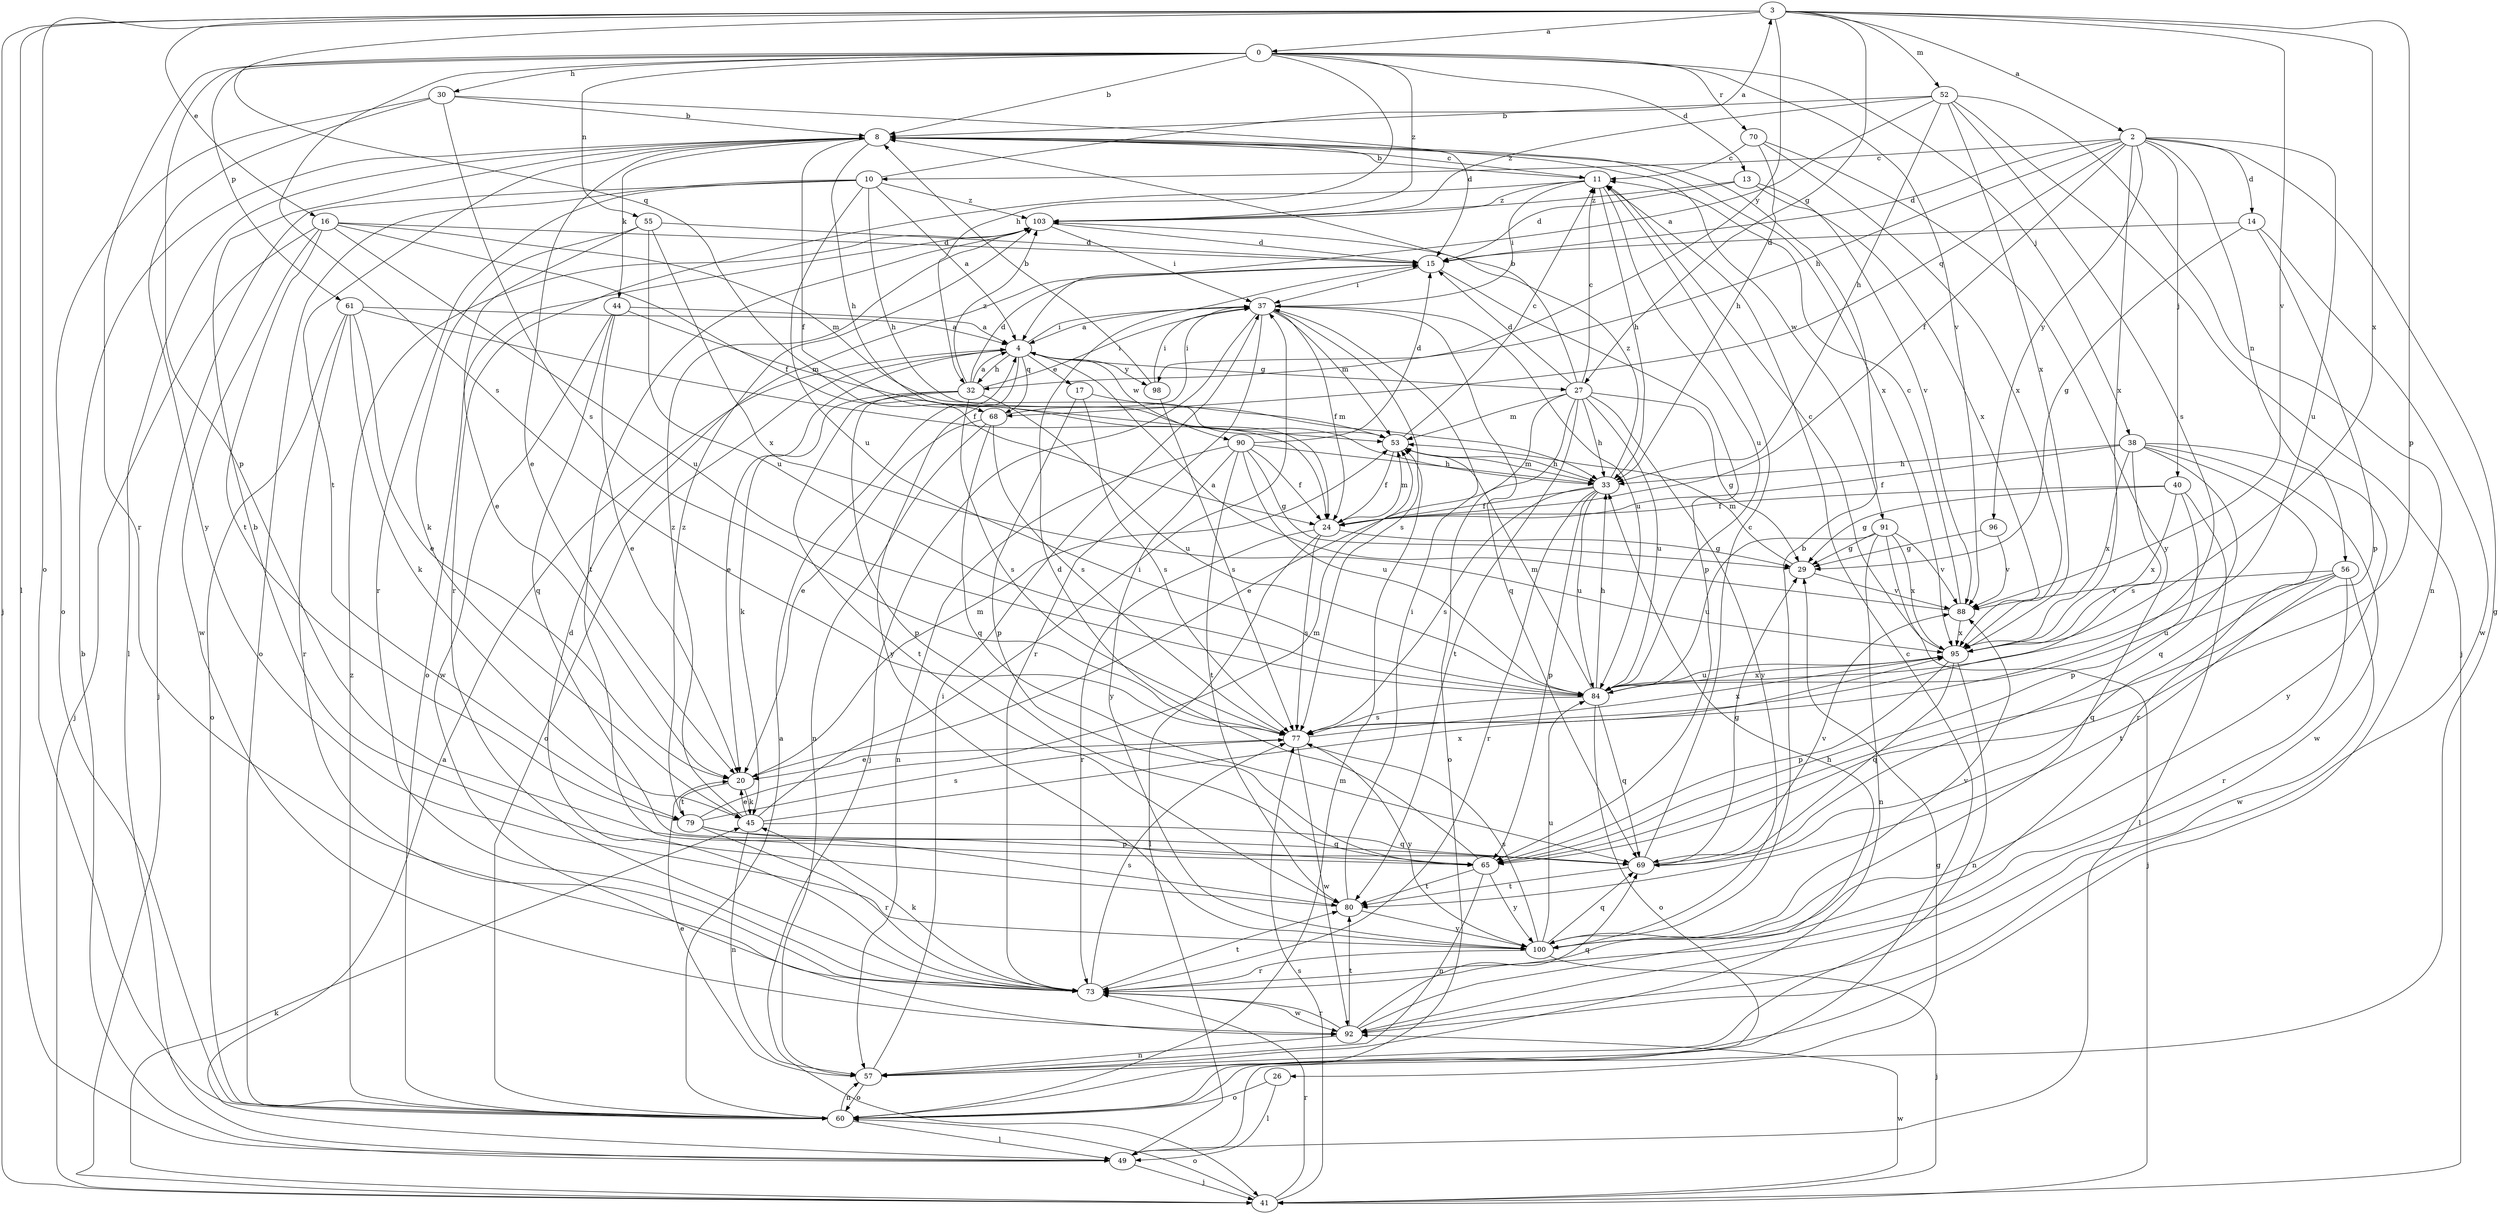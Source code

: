 strict digraph  {
0;
2;
3;
4;
8;
10;
11;
13;
14;
15;
16;
17;
20;
24;
26;
27;
29;
30;
32;
33;
37;
38;
40;
41;
44;
45;
49;
52;
53;
55;
56;
57;
60;
61;
65;
68;
69;
70;
73;
77;
79;
80;
84;
88;
90;
91;
92;
95;
96;
98;
100;
103;
0 -> 8  [label=b];
0 -> 13  [label=d];
0 -> 30  [label=h];
0 -> 32  [label=h];
0 -> 38  [label=j];
0 -> 55  [label=n];
0 -> 61  [label=p];
0 -> 65  [label=p];
0 -> 70  [label=r];
0 -> 73  [label=r];
0 -> 77  [label=s];
0 -> 88  [label=v];
0 -> 103  [label=z];
2 -> 10  [label=c];
2 -> 14  [label=d];
2 -> 15  [label=d];
2 -> 24  [label=f];
2 -> 26  [label=g];
2 -> 32  [label=h];
2 -> 40  [label=j];
2 -> 56  [label=n];
2 -> 68  [label=q];
2 -> 84  [label=u];
2 -> 95  [label=x];
2 -> 96  [label=y];
3 -> 0  [label=a];
3 -> 2  [label=a];
3 -> 16  [label=e];
3 -> 27  [label=g];
3 -> 41  [label=j];
3 -> 49  [label=l];
3 -> 52  [label=m];
3 -> 60  [label=o];
3 -> 65  [label=p];
3 -> 68  [label=q];
3 -> 88  [label=v];
3 -> 95  [label=x];
3 -> 98  [label=y];
4 -> 17  [label=e];
4 -> 20  [label=e];
4 -> 27  [label=g];
4 -> 32  [label=h];
4 -> 37  [label=i];
4 -> 60  [label=o];
4 -> 68  [label=q];
4 -> 90  [label=w];
4 -> 98  [label=y];
4 -> 100  [label=y];
8 -> 11  [label=c];
8 -> 20  [label=e];
8 -> 24  [label=f];
8 -> 33  [label=h];
8 -> 44  [label=k];
8 -> 49  [label=l];
8 -> 79  [label=t];
8 -> 91  [label=w];
8 -> 95  [label=x];
10 -> 3  [label=a];
10 -> 4  [label=a];
10 -> 33  [label=h];
10 -> 41  [label=j];
10 -> 60  [label=o];
10 -> 73  [label=r];
10 -> 84  [label=u];
10 -> 103  [label=z];
11 -> 8  [label=b];
11 -> 33  [label=h];
11 -> 37  [label=i];
11 -> 73  [label=r];
11 -> 84  [label=u];
11 -> 103  [label=z];
13 -> 15  [label=d];
13 -> 88  [label=v];
13 -> 95  [label=x];
13 -> 103  [label=z];
14 -> 15  [label=d];
14 -> 29  [label=g];
14 -> 65  [label=p];
14 -> 92  [label=w];
15 -> 37  [label=i];
15 -> 65  [label=p];
16 -> 15  [label=d];
16 -> 24  [label=f];
16 -> 41  [label=j];
16 -> 53  [label=m];
16 -> 79  [label=t];
16 -> 84  [label=u];
16 -> 92  [label=w];
17 -> 53  [label=m];
17 -> 65  [label=p];
17 -> 77  [label=s];
20 -> 45  [label=k];
20 -> 53  [label=m];
20 -> 79  [label=t];
24 -> 29  [label=g];
24 -> 49  [label=l];
24 -> 53  [label=m];
24 -> 73  [label=r];
24 -> 77  [label=s];
26 -> 49  [label=l];
26 -> 60  [label=o];
27 -> 8  [label=b];
27 -> 11  [label=c];
27 -> 15  [label=d];
27 -> 20  [label=e];
27 -> 29  [label=g];
27 -> 33  [label=h];
27 -> 53  [label=m];
27 -> 60  [label=o];
27 -> 80  [label=t];
27 -> 84  [label=u];
27 -> 100  [label=y];
29 -> 53  [label=m];
29 -> 88  [label=v];
30 -> 8  [label=b];
30 -> 15  [label=d];
30 -> 60  [label=o];
30 -> 77  [label=s];
30 -> 100  [label=y];
32 -> 4  [label=a];
32 -> 15  [label=d];
32 -> 37  [label=i];
32 -> 45  [label=k];
32 -> 65  [label=p];
32 -> 77  [label=s];
32 -> 80  [label=t];
32 -> 84  [label=u];
32 -> 103  [label=z];
33 -> 24  [label=f];
33 -> 53  [label=m];
33 -> 65  [label=p];
33 -> 73  [label=r];
33 -> 77  [label=s];
33 -> 84  [label=u];
33 -> 103  [label=z];
37 -> 4  [label=a];
37 -> 24  [label=f];
37 -> 41  [label=j];
37 -> 53  [label=m];
37 -> 69  [label=q];
37 -> 73  [label=r];
37 -> 77  [label=s];
37 -> 84  [label=u];
38 -> 24  [label=f];
38 -> 33  [label=h];
38 -> 69  [label=q];
38 -> 73  [label=r];
38 -> 77  [label=s];
38 -> 92  [label=w];
38 -> 95  [label=x];
38 -> 100  [label=y];
40 -> 24  [label=f];
40 -> 29  [label=g];
40 -> 49  [label=l];
40 -> 65  [label=p];
40 -> 95  [label=x];
41 -> 45  [label=k];
41 -> 60  [label=o];
41 -> 73  [label=r];
41 -> 77  [label=s];
41 -> 92  [label=w];
44 -> 4  [label=a];
44 -> 20  [label=e];
44 -> 53  [label=m];
44 -> 69  [label=q];
44 -> 92  [label=w];
45 -> 20  [label=e];
45 -> 37  [label=i];
45 -> 57  [label=n];
45 -> 69  [label=q];
45 -> 95  [label=x];
45 -> 103  [label=z];
49 -> 4  [label=a];
49 -> 8  [label=b];
49 -> 29  [label=g];
49 -> 41  [label=j];
52 -> 4  [label=a];
52 -> 8  [label=b];
52 -> 33  [label=h];
52 -> 41  [label=j];
52 -> 57  [label=n];
52 -> 77  [label=s];
52 -> 95  [label=x];
52 -> 103  [label=z];
53 -> 11  [label=c];
53 -> 24  [label=f];
53 -> 33  [label=h];
55 -> 15  [label=d];
55 -> 20  [label=e];
55 -> 45  [label=k];
55 -> 84  [label=u];
55 -> 95  [label=x];
56 -> 69  [label=q];
56 -> 73  [label=r];
56 -> 80  [label=t];
56 -> 84  [label=u];
56 -> 88  [label=v];
56 -> 92  [label=w];
57 -> 20  [label=e];
57 -> 37  [label=i];
57 -> 60  [label=o];
60 -> 4  [label=a];
60 -> 11  [label=c];
60 -> 49  [label=l];
60 -> 53  [label=m];
60 -> 57  [label=n];
60 -> 103  [label=z];
61 -> 4  [label=a];
61 -> 20  [label=e];
61 -> 24  [label=f];
61 -> 45  [label=k];
61 -> 60  [label=o];
61 -> 73  [label=r];
65 -> 15  [label=d];
65 -> 57  [label=n];
65 -> 80  [label=t];
65 -> 100  [label=y];
68 -> 20  [label=e];
68 -> 37  [label=i];
68 -> 57  [label=n];
68 -> 69  [label=q];
68 -> 77  [label=s];
69 -> 11  [label=c];
69 -> 29  [label=g];
69 -> 80  [label=t];
69 -> 88  [label=v];
70 -> 11  [label=c];
70 -> 33  [label=h];
70 -> 95  [label=x];
70 -> 100  [label=y];
73 -> 15  [label=d];
73 -> 45  [label=k];
73 -> 77  [label=s];
73 -> 80  [label=t];
73 -> 92  [label=w];
77 -> 20  [label=e];
77 -> 92  [label=w];
77 -> 95  [label=x];
77 -> 100  [label=y];
79 -> 53  [label=m];
79 -> 65  [label=p];
79 -> 69  [label=q];
79 -> 73  [label=r];
79 -> 77  [label=s];
79 -> 103  [label=z];
80 -> 8  [label=b];
80 -> 37  [label=i];
80 -> 100  [label=y];
84 -> 33  [label=h];
84 -> 53  [label=m];
84 -> 60  [label=o];
84 -> 69  [label=q];
84 -> 77  [label=s];
84 -> 95  [label=x];
88 -> 4  [label=a];
88 -> 11  [label=c];
88 -> 95  [label=x];
90 -> 15  [label=d];
90 -> 24  [label=f];
90 -> 29  [label=g];
90 -> 33  [label=h];
90 -> 57  [label=n];
90 -> 80  [label=t];
90 -> 84  [label=u];
90 -> 100  [label=y];
91 -> 29  [label=g];
91 -> 41  [label=j];
91 -> 57  [label=n];
91 -> 84  [label=u];
91 -> 88  [label=v];
91 -> 95  [label=x];
92 -> 33  [label=h];
92 -> 57  [label=n];
92 -> 69  [label=q];
92 -> 73  [label=r];
92 -> 80  [label=t];
95 -> 11  [label=c];
95 -> 57  [label=n];
95 -> 65  [label=p];
95 -> 69  [label=q];
95 -> 84  [label=u];
96 -> 29  [label=g];
96 -> 88  [label=v];
98 -> 8  [label=b];
98 -> 37  [label=i];
98 -> 77  [label=s];
100 -> 8  [label=b];
100 -> 41  [label=j];
100 -> 69  [label=q];
100 -> 73  [label=r];
100 -> 77  [label=s];
100 -> 84  [label=u];
100 -> 88  [label=v];
103 -> 15  [label=d];
103 -> 37  [label=i];
103 -> 60  [label=o];
103 -> 80  [label=t];
}
